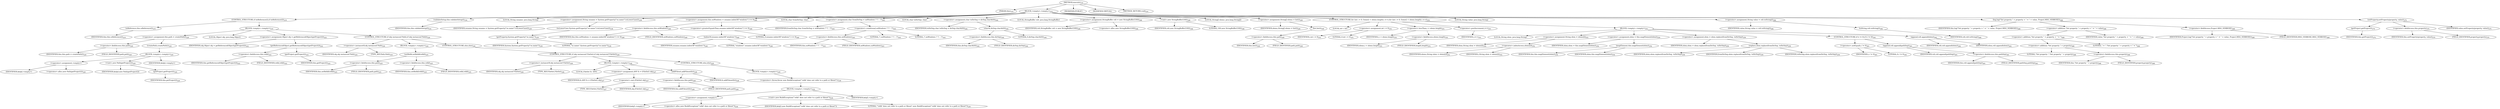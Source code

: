 digraph "execute" {  
"347" [label = <(METHOD,execute)<SUB>216</SUB>> ]
"32" [label = <(PARAM,this)<SUB>216</SUB>> ]
"348" [label = <(BLOCK,&lt;empty&gt;,&lt;empty&gt;)<SUB>216</SUB>> ]
"349" [label = <(CONTROL_STRUCTURE,if (isReference()),if (isReference()))<SUB>219</SUB>> ]
"350" [label = <(isReference,this.isReference())<SUB>219</SUB>> ]
"31" [label = <(IDENTIFIER,this,this.isReference())<SUB>219</SUB>> ]
"351" [label = <(BLOCK,&lt;empty&gt;,&lt;empty&gt;)<SUB>219</SUB>> ]
"352" [label = <(&lt;operator&gt;.assignment,this.path = createPath())<SUB>220</SUB>> ]
"353" [label = <(&lt;operator&gt;.fieldAccess,this.path)<SUB>220</SUB>> ]
"354" [label = <(IDENTIFIER,this,this.path = createPath())<SUB>220</SUB>> ]
"355" [label = <(FIELD_IDENTIFIER,path,path)<SUB>220</SUB>> ]
"356" [label = <(createPath,createPath())<SUB>220</SUB>> ]
"357" [label = <(BLOCK,&lt;empty&gt;,&lt;empty&gt;)<SUB>220</SUB>> ]
"358" [label = <(&lt;operator&gt;.assignment,&lt;empty&gt;)> ]
"359" [label = <(IDENTIFIER,$obj4,&lt;empty&gt;)> ]
"360" [label = <(&lt;operator&gt;.alloc,new Path(getProject()))<SUB>220</SUB>> ]
"361" [label = <(&lt;init&gt;,new Path(getProject()))<SUB>220</SUB>> ]
"362" [label = <(IDENTIFIER,$obj4,new Path(getProject()))> ]
"363" [label = <(getProject,getProject())<SUB>220</SUB>> ]
"33" [label = <(IDENTIFIER,this,getProject())<SUB>220</SUB>> ]
"364" [label = <(IDENTIFIER,$obj4,&lt;empty&gt;)> ]
"365" [label = <(LOCAL,Object obj: java.lang.Object)> ]
"366" [label = <(&lt;operator&gt;.assignment,Object obj = getReferencedObject(getProject()))<SUB>222</SUB>> ]
"367" [label = <(IDENTIFIER,obj,Object obj = getReferencedObject(getProject()))<SUB>222</SUB>> ]
"368" [label = <(getReferencedObject,getReferencedObject(getProject()))<SUB>222</SUB>> ]
"369" [label = <(&lt;operator&gt;.fieldAccess,this.refid)<SUB>222</SUB>> ]
"370" [label = <(IDENTIFIER,this,getReferencedObject(getProject()))<SUB>222</SUB>> ]
"371" [label = <(FIELD_IDENTIFIER,refid,refid)<SUB>222</SUB>> ]
"372" [label = <(getProject,getProject())<SUB>222</SUB>> ]
"34" [label = <(IDENTIFIER,this,getProject())<SUB>222</SUB>> ]
"373" [label = <(CONTROL_STRUCTURE,if (obj instanceof Path),if (obj instanceof Path))<SUB>224</SUB>> ]
"374" [label = <(&lt;operator&gt;.instanceOf,obj instanceof Path)<SUB>224</SUB>> ]
"375" [label = <(IDENTIFIER,obj,obj instanceof Path)<SUB>224</SUB>> ]
"376" [label = <(TYPE_REF,Path,Path)<SUB>224</SUB>> ]
"377" [label = <(BLOCK,&lt;empty&gt;,&lt;empty&gt;)<SUB>224</SUB>> ]
"378" [label = <(setRefid,setRefid(refid))<SUB>225</SUB>> ]
"379" [label = <(&lt;operator&gt;.fieldAccess,this.path)<SUB>225</SUB>> ]
"380" [label = <(IDENTIFIER,this,setRefid(refid))<SUB>225</SUB>> ]
"381" [label = <(FIELD_IDENTIFIER,path,path)<SUB>225</SUB>> ]
"382" [label = <(&lt;operator&gt;.fieldAccess,this.refid)<SUB>225</SUB>> ]
"383" [label = <(IDENTIFIER,this,setRefid(refid))<SUB>225</SUB>> ]
"384" [label = <(FIELD_IDENTIFIER,refid,refid)<SUB>225</SUB>> ]
"385" [label = <(CONTROL_STRUCTURE,else,else)<SUB>226</SUB>> ]
"386" [label = <(CONTROL_STRUCTURE,if (obj instanceof FileSet),if (obj instanceof FileSet))<SUB>226</SUB>> ]
"387" [label = <(&lt;operator&gt;.instanceOf,obj instanceof FileSet)<SUB>226</SUB>> ]
"388" [label = <(IDENTIFIER,obj,obj instanceof FileSet)<SUB>226</SUB>> ]
"389" [label = <(TYPE_REF,FileSet,FileSet)<SUB>226</SUB>> ]
"390" [label = <(BLOCK,&lt;empty&gt;,&lt;empty&gt;)<SUB>226</SUB>> ]
"391" [label = <(LOCAL,FileSet fs: ANY)> ]
"392" [label = <(&lt;operator&gt;.assignment,ANY fs = (FileSet) obj)<SUB>227</SUB>> ]
"393" [label = <(IDENTIFIER,fs,ANY fs = (FileSet) obj)<SUB>227</SUB>> ]
"394" [label = <(&lt;operator&gt;.cast,(FileSet) obj)<SUB>227</SUB>> ]
"395" [label = <(TYPE_REF,FileSet,FileSet)<SUB>227</SUB>> ]
"396" [label = <(IDENTIFIER,obj,(FileSet) obj)<SUB>227</SUB>> ]
"397" [label = <(addFileset,addFileset(fs))<SUB>228</SUB>> ]
"398" [label = <(&lt;operator&gt;.fieldAccess,this.path)<SUB>228</SUB>> ]
"399" [label = <(IDENTIFIER,this,addFileset(fs))<SUB>228</SUB>> ]
"400" [label = <(FIELD_IDENTIFIER,path,path)<SUB>228</SUB>> ]
"401" [label = <(IDENTIFIER,fs,addFileset(fs))<SUB>228</SUB>> ]
"402" [label = <(CONTROL_STRUCTURE,else,else)<SUB>229</SUB>> ]
"403" [label = <(BLOCK,&lt;empty&gt;,&lt;empty&gt;)<SUB>229</SUB>> ]
"404" [label = <(&lt;operator&gt;.throw,throw new BuildException(&quot;'refid' does not refer to a path or fileset&quot;);)<SUB>230</SUB>> ]
"405" [label = <(BLOCK,&lt;empty&gt;,&lt;empty&gt;)<SUB>230</SUB>> ]
"406" [label = <(&lt;operator&gt;.assignment,&lt;empty&gt;)> ]
"407" [label = <(IDENTIFIER,$obj5,&lt;empty&gt;)> ]
"408" [label = <(&lt;operator&gt;.alloc,new BuildException(&quot;'refid' does not refer to a path or fileset&quot;))<SUB>230</SUB>> ]
"409" [label = <(&lt;init&gt;,new BuildException(&quot;'refid' does not refer to a path or fileset&quot;))<SUB>230</SUB>> ]
"410" [label = <(IDENTIFIER,$obj5,new BuildException(&quot;'refid' does not refer to a path or fileset&quot;))> ]
"411" [label = <(LITERAL,&quot;'refid' does not refer to a path or fileset&quot;,new BuildException(&quot;'refid' does not refer to a path or fileset&quot;))<SUB>230</SUB>> ]
"412" [label = <(IDENTIFIER,$obj5,&lt;empty&gt;)> ]
"413" [label = <(validateSetup,this.validateSetup())<SUB>234</SUB>> ]
"35" [label = <(IDENTIFIER,this,this.validateSetup())<SUB>234</SUB>> ]
"414" [label = <(LOCAL,String osname: java.lang.String)> ]
"415" [label = <(&lt;operator&gt;.assignment,String osname = System.getProperty(&quot;os.name&quot;).toLowerCase())<SUB>239</SUB>> ]
"416" [label = <(IDENTIFIER,osname,String osname = System.getProperty(&quot;os.name&quot;).toLowerCase())<SUB>239</SUB>> ]
"417" [label = <(toLowerCase,System.getProperty(&quot;os.name&quot;).toLowerCase())<SUB>239</SUB>> ]
"418" [label = <(getProperty,System.getProperty(&quot;os.name&quot;))<SUB>239</SUB>> ]
"419" [label = <(IDENTIFIER,System,System.getProperty(&quot;os.name&quot;))<SUB>239</SUB>> ]
"420" [label = <(LITERAL,&quot;os.name&quot;,System.getProperty(&quot;os.name&quot;))<SUB>239</SUB>> ]
"421" [label = <(&lt;operator&gt;.assignment,this.onWindows = osname.indexOf(&quot;windows&quot;) &gt;= 0)<SUB>240</SUB>> ]
"422" [label = <(&lt;operator&gt;.fieldAccess,this.onWindows)<SUB>240</SUB>> ]
"423" [label = <(IDENTIFIER,this,this.onWindows = osname.indexOf(&quot;windows&quot;) &gt;= 0)<SUB>240</SUB>> ]
"424" [label = <(FIELD_IDENTIFIER,onWindows,onWindows)<SUB>240</SUB>> ]
"425" [label = <(&lt;operator&gt;.greaterEqualsThan,osname.indexOf(&quot;windows&quot;) &gt;= 0)<SUB>240</SUB>> ]
"426" [label = <(indexOf,osname.indexOf(&quot;windows&quot;))<SUB>240</SUB>> ]
"427" [label = <(IDENTIFIER,osname,osname.indexOf(&quot;windows&quot;))<SUB>240</SUB>> ]
"428" [label = <(LITERAL,&quot;windows&quot;,osname.indexOf(&quot;windows&quot;))<SUB>240</SUB>> ]
"429" [label = <(LITERAL,0,osname.indexOf(&quot;windows&quot;) &gt;= 0)<SUB>240</SUB>> ]
"430" [label = <(LOCAL,char fromDirSep: char)> ]
"431" [label = <(&lt;operator&gt;.assignment,char fromDirSep = onWindows ? '\\' : '/')<SUB>243</SUB>> ]
"432" [label = <(IDENTIFIER,fromDirSep,char fromDirSep = onWindows ? '\\' : '/')<SUB>243</SUB>> ]
"433" [label = <(&lt;operator&gt;.conditional,onWindows ? '\\' : '/')<SUB>243</SUB>> ]
"434" [label = <(&lt;operator&gt;.fieldAccess,this.onWindows)<SUB>243</SUB>> ]
"435" [label = <(IDENTIFIER,this,onWindows ? '\\' : '/')<SUB>243</SUB>> ]
"436" [label = <(FIELD_IDENTIFIER,onWindows,onWindows)<SUB>243</SUB>> ]
"437" [label = <(LITERAL,'\\',onWindows ? '\\' : '/')<SUB>243</SUB>> ]
"438" [label = <(LITERAL,'/',onWindows ? '\\' : '/')<SUB>243</SUB>> ]
"439" [label = <(LOCAL,char toDirSep: char)> ]
"440" [label = <(&lt;operator&gt;.assignment,char toDirSep = dirSep.charAt(0))<SUB>244</SUB>> ]
"441" [label = <(IDENTIFIER,toDirSep,char toDirSep = dirSep.charAt(0))<SUB>244</SUB>> ]
"442" [label = <(charAt,dirSep.charAt(0))<SUB>244</SUB>> ]
"443" [label = <(&lt;operator&gt;.fieldAccess,this.dirSep)<SUB>244</SUB>> ]
"444" [label = <(IDENTIFIER,this,dirSep.charAt(0))<SUB>244</SUB>> ]
"445" [label = <(FIELD_IDENTIFIER,dirSep,dirSep)<SUB>244</SUB>> ]
"446" [label = <(LITERAL,0,dirSep.charAt(0))<SUB>244</SUB>> ]
"37" [label = <(LOCAL,StringBuffer rslt: java.lang.StringBuffer)> ]
"447" [label = <(&lt;operator&gt;.assignment,StringBuffer rslt = new StringBuffer(100))<SUB>246</SUB>> ]
"448" [label = <(IDENTIFIER,rslt,StringBuffer rslt = new StringBuffer(100))<SUB>246</SUB>> ]
"449" [label = <(&lt;operator&gt;.alloc,new StringBuffer(100))<SUB>246</SUB>> ]
"450" [label = <(&lt;init&gt;,new StringBuffer(100))<SUB>246</SUB>> ]
"36" [label = <(IDENTIFIER,rslt,new StringBuffer(100))<SUB>246</SUB>> ]
"451" [label = <(LITERAL,100,new StringBuffer(100))<SUB>246</SUB>> ]
"452" [label = <(LOCAL,String[] elems: java.lang.String[])> ]
"453" [label = <(&lt;operator&gt;.assignment,String[] elems = list())<SUB>249</SUB>> ]
"454" [label = <(IDENTIFIER,elems,String[] elems = list())<SUB>249</SUB>> ]
"455" [label = <(list,list())<SUB>249</SUB>> ]
"456" [label = <(&lt;operator&gt;.fieldAccess,this.path)<SUB>249</SUB>> ]
"457" [label = <(IDENTIFIER,this,list())<SUB>249</SUB>> ]
"458" [label = <(FIELD_IDENTIFIER,path,path)<SUB>249</SUB>> ]
"459" [label = <(CONTROL_STRUCTURE,for (int i = 0; Some(i &lt; elems.length); i++),for (int i = 0; Some(i &lt; elems.length); i++))<SUB>251</SUB>> ]
"460" [label = <(LOCAL,int i: int)> ]
"461" [label = <(&lt;operator&gt;.assignment,int i = 0)<SUB>251</SUB>> ]
"462" [label = <(IDENTIFIER,i,int i = 0)<SUB>251</SUB>> ]
"463" [label = <(LITERAL,0,int i = 0)<SUB>251</SUB>> ]
"464" [label = <(&lt;operator&gt;.lessThan,i &lt; elems.length)<SUB>251</SUB>> ]
"465" [label = <(IDENTIFIER,i,i &lt; elems.length)<SUB>251</SUB>> ]
"466" [label = <(&lt;operator&gt;.fieldAccess,elems.length)<SUB>251</SUB>> ]
"467" [label = <(IDENTIFIER,elems,i &lt; elems.length)<SUB>251</SUB>> ]
"468" [label = <(FIELD_IDENTIFIER,length,length)<SUB>251</SUB>> ]
"469" [label = <(&lt;operator&gt;.postIncrement,i++)<SUB>251</SUB>> ]
"470" [label = <(IDENTIFIER,i,i++)<SUB>251</SUB>> ]
"471" [label = <(BLOCK,&lt;empty&gt;,&lt;empty&gt;)<SUB>251</SUB>> ]
"472" [label = <(LOCAL,String elem: java.lang.String)> ]
"473" [label = <(&lt;operator&gt;.assignment,String elem = elems[i])<SUB>252</SUB>> ]
"474" [label = <(IDENTIFIER,elem,String elem = elems[i])<SUB>252</SUB>> ]
"475" [label = <(&lt;operator&gt;.indexAccess,elems[i])<SUB>252</SUB>> ]
"476" [label = <(IDENTIFIER,elems,String elem = elems[i])<SUB>252</SUB>> ]
"477" [label = <(IDENTIFIER,i,String elem = elems[i])<SUB>252</SUB>> ]
"478" [label = <(&lt;operator&gt;.assignment,elem = this.mapElement(elem))<SUB>254</SUB>> ]
"479" [label = <(IDENTIFIER,elem,elem = this.mapElement(elem))<SUB>254</SUB>> ]
"480" [label = <(mapElement,this.mapElement(elem))<SUB>254</SUB>> ]
"38" [label = <(IDENTIFIER,this,this.mapElement(elem))<SUB>254</SUB>> ]
"481" [label = <(IDENTIFIER,elem,this.mapElement(elem))<SUB>254</SUB>> ]
"482" [label = <(&lt;operator&gt;.assignment,elem = elem.replace(fromDirSep, toDirSep))<SUB>259</SUB>> ]
"483" [label = <(IDENTIFIER,elem,elem = elem.replace(fromDirSep, toDirSep))<SUB>259</SUB>> ]
"484" [label = <(replace,elem.replace(fromDirSep, toDirSep))<SUB>259</SUB>> ]
"485" [label = <(IDENTIFIER,elem,elem.replace(fromDirSep, toDirSep))<SUB>259</SUB>> ]
"486" [label = <(IDENTIFIER,fromDirSep,elem.replace(fromDirSep, toDirSep))<SUB>259</SUB>> ]
"487" [label = <(IDENTIFIER,toDirSep,elem.replace(fromDirSep, toDirSep))<SUB>259</SUB>> ]
"488" [label = <(CONTROL_STRUCTURE,if (i != 0),if (i != 0))<SUB>261</SUB>> ]
"489" [label = <(&lt;operator&gt;.notEquals,i != 0)<SUB>261</SUB>> ]
"490" [label = <(IDENTIFIER,i,i != 0)<SUB>261</SUB>> ]
"491" [label = <(LITERAL,0,i != 0)<SUB>261</SUB>> ]
"492" [label = <(append,rslt.append(pathSep))<SUB>261</SUB>> ]
"493" [label = <(IDENTIFIER,rslt,rslt.append(pathSep))<SUB>261</SUB>> ]
"494" [label = <(&lt;operator&gt;.fieldAccess,this.pathSep)<SUB>261</SUB>> ]
"495" [label = <(IDENTIFIER,this,rslt.append(pathSep))<SUB>261</SUB>> ]
"496" [label = <(FIELD_IDENTIFIER,pathSep,pathSep)<SUB>261</SUB>> ]
"497" [label = <(append,rslt.append(elem))<SUB>262</SUB>> ]
"498" [label = <(IDENTIFIER,rslt,rslt.append(elem))<SUB>262</SUB>> ]
"499" [label = <(IDENTIFIER,elem,rslt.append(elem))<SUB>262</SUB>> ]
"500" [label = <(LOCAL,String value: java.lang.String)> ]
"501" [label = <(&lt;operator&gt;.assignment,String value = rslt.toString())<SUB>266</SUB>> ]
"502" [label = <(IDENTIFIER,value,String value = rslt.toString())<SUB>266</SUB>> ]
"503" [label = <(toString,rslt.toString())<SUB>266</SUB>> ]
"504" [label = <(IDENTIFIER,rslt,rslt.toString())<SUB>266</SUB>> ]
"505" [label = <(log,log(&quot;Set property &quot; + property + &quot; = &quot; + value, Project.MSG_VERBOSE))<SUB>268</SUB>> ]
"39" [label = <(IDENTIFIER,this,log(&quot;Set property &quot; + property + &quot; = &quot; + value, Project.MSG_VERBOSE))<SUB>268</SUB>> ]
"506" [label = <(&lt;operator&gt;.addition,&quot;Set property &quot; + property + &quot; = &quot; + value)<SUB>268</SUB>> ]
"507" [label = <(&lt;operator&gt;.addition,&quot;Set property &quot; + property + &quot; = &quot;)<SUB>268</SUB>> ]
"508" [label = <(&lt;operator&gt;.addition,&quot;Set property &quot; + property)<SUB>268</SUB>> ]
"509" [label = <(LITERAL,&quot;Set property &quot;,&quot;Set property &quot; + property)<SUB>268</SUB>> ]
"510" [label = <(&lt;operator&gt;.fieldAccess,this.property)<SUB>268</SUB>> ]
"511" [label = <(IDENTIFIER,this,&quot;Set property &quot; + property)<SUB>268</SUB>> ]
"512" [label = <(FIELD_IDENTIFIER,property,property)<SUB>268</SUB>> ]
"513" [label = <(LITERAL,&quot; = &quot;,&quot;Set property &quot; + property + &quot; = &quot;)<SUB>268</SUB>> ]
"514" [label = <(IDENTIFIER,value,&quot;Set property &quot; + property + &quot; = &quot; + value)<SUB>268</SUB>> ]
"515" [label = <(&lt;operator&gt;.fieldAccess,Project.MSG_VERBOSE)<SUB>268</SUB>> ]
"516" [label = <(IDENTIFIER,Project,log(&quot;Set property &quot; + property + &quot; = &quot; + value, Project.MSG_VERBOSE))<SUB>268</SUB>> ]
"517" [label = <(FIELD_IDENTIFIER,MSG_VERBOSE,MSG_VERBOSE)<SUB>268</SUB>> ]
"518" [label = <(setProperty,setProperty(property, value))<SUB>270</SUB>> ]
"519" [label = <(getProject,getProject())<SUB>270</SUB>> ]
"40" [label = <(IDENTIFIER,this,getProject())<SUB>270</SUB>> ]
"520" [label = <(&lt;operator&gt;.fieldAccess,this.property)<SUB>270</SUB>> ]
"521" [label = <(IDENTIFIER,this,setProperty(property, value))<SUB>270</SUB>> ]
"522" [label = <(FIELD_IDENTIFIER,property,property)<SUB>270</SUB>> ]
"523" [label = <(IDENTIFIER,value,setProperty(property, value))<SUB>270</SUB>> ]
"524" [label = <(MODIFIER,PUBLIC)> ]
"525" [label = <(MODIFIER,VIRTUAL)> ]
"526" [label = <(METHOD_RETURN,void)<SUB>216</SUB>> ]
  "347" -> "32" 
  "347" -> "348" 
  "347" -> "524" 
  "347" -> "525" 
  "347" -> "526" 
  "348" -> "349" 
  "348" -> "413" 
  "348" -> "414" 
  "348" -> "415" 
  "348" -> "421" 
  "348" -> "430" 
  "348" -> "431" 
  "348" -> "439" 
  "348" -> "440" 
  "348" -> "37" 
  "348" -> "447" 
  "348" -> "450" 
  "348" -> "452" 
  "348" -> "453" 
  "348" -> "459" 
  "348" -> "500" 
  "348" -> "501" 
  "348" -> "505" 
  "348" -> "518" 
  "349" -> "350" 
  "349" -> "351" 
  "350" -> "31" 
  "351" -> "352" 
  "351" -> "365" 
  "351" -> "366" 
  "351" -> "373" 
  "352" -> "353" 
  "352" -> "356" 
  "353" -> "354" 
  "353" -> "355" 
  "356" -> "357" 
  "357" -> "358" 
  "357" -> "361" 
  "357" -> "364" 
  "358" -> "359" 
  "358" -> "360" 
  "361" -> "362" 
  "361" -> "363" 
  "363" -> "33" 
  "366" -> "367" 
  "366" -> "368" 
  "368" -> "369" 
  "368" -> "372" 
  "369" -> "370" 
  "369" -> "371" 
  "372" -> "34" 
  "373" -> "374" 
  "373" -> "377" 
  "373" -> "385" 
  "374" -> "375" 
  "374" -> "376" 
  "377" -> "378" 
  "378" -> "379" 
  "378" -> "382" 
  "379" -> "380" 
  "379" -> "381" 
  "382" -> "383" 
  "382" -> "384" 
  "385" -> "386" 
  "386" -> "387" 
  "386" -> "390" 
  "386" -> "402" 
  "387" -> "388" 
  "387" -> "389" 
  "390" -> "391" 
  "390" -> "392" 
  "390" -> "397" 
  "392" -> "393" 
  "392" -> "394" 
  "394" -> "395" 
  "394" -> "396" 
  "397" -> "398" 
  "397" -> "401" 
  "398" -> "399" 
  "398" -> "400" 
  "402" -> "403" 
  "403" -> "404" 
  "404" -> "405" 
  "405" -> "406" 
  "405" -> "409" 
  "405" -> "412" 
  "406" -> "407" 
  "406" -> "408" 
  "409" -> "410" 
  "409" -> "411" 
  "413" -> "35" 
  "415" -> "416" 
  "415" -> "417" 
  "417" -> "418" 
  "418" -> "419" 
  "418" -> "420" 
  "421" -> "422" 
  "421" -> "425" 
  "422" -> "423" 
  "422" -> "424" 
  "425" -> "426" 
  "425" -> "429" 
  "426" -> "427" 
  "426" -> "428" 
  "431" -> "432" 
  "431" -> "433" 
  "433" -> "434" 
  "433" -> "437" 
  "433" -> "438" 
  "434" -> "435" 
  "434" -> "436" 
  "440" -> "441" 
  "440" -> "442" 
  "442" -> "443" 
  "442" -> "446" 
  "443" -> "444" 
  "443" -> "445" 
  "447" -> "448" 
  "447" -> "449" 
  "450" -> "36" 
  "450" -> "451" 
  "453" -> "454" 
  "453" -> "455" 
  "455" -> "456" 
  "456" -> "457" 
  "456" -> "458" 
  "459" -> "460" 
  "459" -> "461" 
  "459" -> "464" 
  "459" -> "469" 
  "459" -> "471" 
  "461" -> "462" 
  "461" -> "463" 
  "464" -> "465" 
  "464" -> "466" 
  "466" -> "467" 
  "466" -> "468" 
  "469" -> "470" 
  "471" -> "472" 
  "471" -> "473" 
  "471" -> "478" 
  "471" -> "482" 
  "471" -> "488" 
  "471" -> "497" 
  "473" -> "474" 
  "473" -> "475" 
  "475" -> "476" 
  "475" -> "477" 
  "478" -> "479" 
  "478" -> "480" 
  "480" -> "38" 
  "480" -> "481" 
  "482" -> "483" 
  "482" -> "484" 
  "484" -> "485" 
  "484" -> "486" 
  "484" -> "487" 
  "488" -> "489" 
  "488" -> "492" 
  "489" -> "490" 
  "489" -> "491" 
  "492" -> "493" 
  "492" -> "494" 
  "494" -> "495" 
  "494" -> "496" 
  "497" -> "498" 
  "497" -> "499" 
  "501" -> "502" 
  "501" -> "503" 
  "503" -> "504" 
  "505" -> "39" 
  "505" -> "506" 
  "505" -> "515" 
  "506" -> "507" 
  "506" -> "514" 
  "507" -> "508" 
  "507" -> "513" 
  "508" -> "509" 
  "508" -> "510" 
  "510" -> "511" 
  "510" -> "512" 
  "515" -> "516" 
  "515" -> "517" 
  "518" -> "519" 
  "518" -> "520" 
  "518" -> "523" 
  "519" -> "40" 
  "520" -> "521" 
  "520" -> "522" 
}

